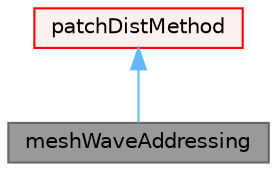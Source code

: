 digraph "meshWaveAddressing"
{
 // LATEX_PDF_SIZE
  bgcolor="transparent";
  edge [fontname=Helvetica,fontsize=10,labelfontname=Helvetica,labelfontsize=10];
  node [fontname=Helvetica,fontsize=10,shape=box,height=0.2,width=0.4];
  Node1 [id="Node000001",label="meshWaveAddressing",height=0.2,width=0.4,color="gray40", fillcolor="grey60", style="filled", fontcolor="black",tooltip="Variant of patchDistMethods::meshWave that stores nearest-wall addressing instead of directly transpo..."];
  Node2 -> Node1 [id="edge1_Node000001_Node000002",dir="back",color="steelblue1",style="solid",tooltip=" "];
  Node2 [id="Node000002",label="patchDistMethod",height=0.2,width=0.4,color="red", fillcolor="#FFF0F0", style="filled",URL="$classFoam_1_1patchDistMethod.html",tooltip="Specialisation of patchDist for wall distance calculation."];
}

